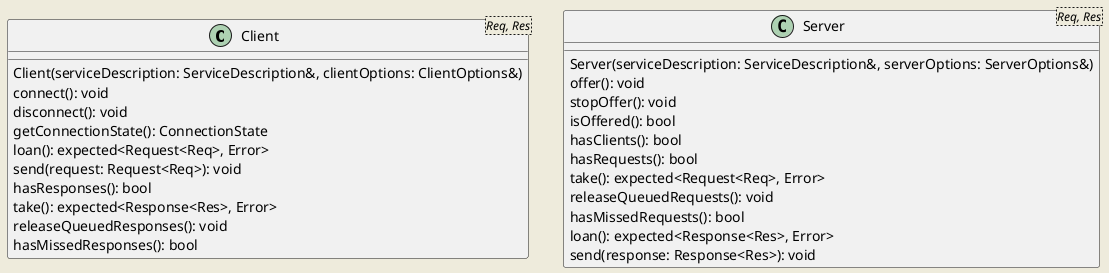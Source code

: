 @startuml
skinparam backgroundColor #EEEBDC

class Client<Req, Res> {
  Client(serviceDescription: ServiceDescription&, clientOptions: ClientOptions&)
  connect(): void
  disconnect(): void
  getConnectionState(): ConnectionState
  loan(): expected<Request<Req>, Error>
  send(request: Request<Req>): void
  hasResponses(): bool
  take(): expected<Response<Res>, Error>
  releaseQueuedResponses(): void
  hasMissedResponses(): bool
}

class Server<Req, Res> {
  Server(serviceDescription: ServiceDescription&, serverOptions: ServerOptions&)
  offer(): void
  stopOffer(): void
  isOffered(): bool
  hasClients(): bool
  hasRequests(): bool
  take(): expected<Request<Req>, Error>
  releaseQueuedRequests(): void
  hasMissedRequests(): bool
  loan(): expected<Response<Res>, Error>
  send(response: Response<Res>): void
}

@enduml
